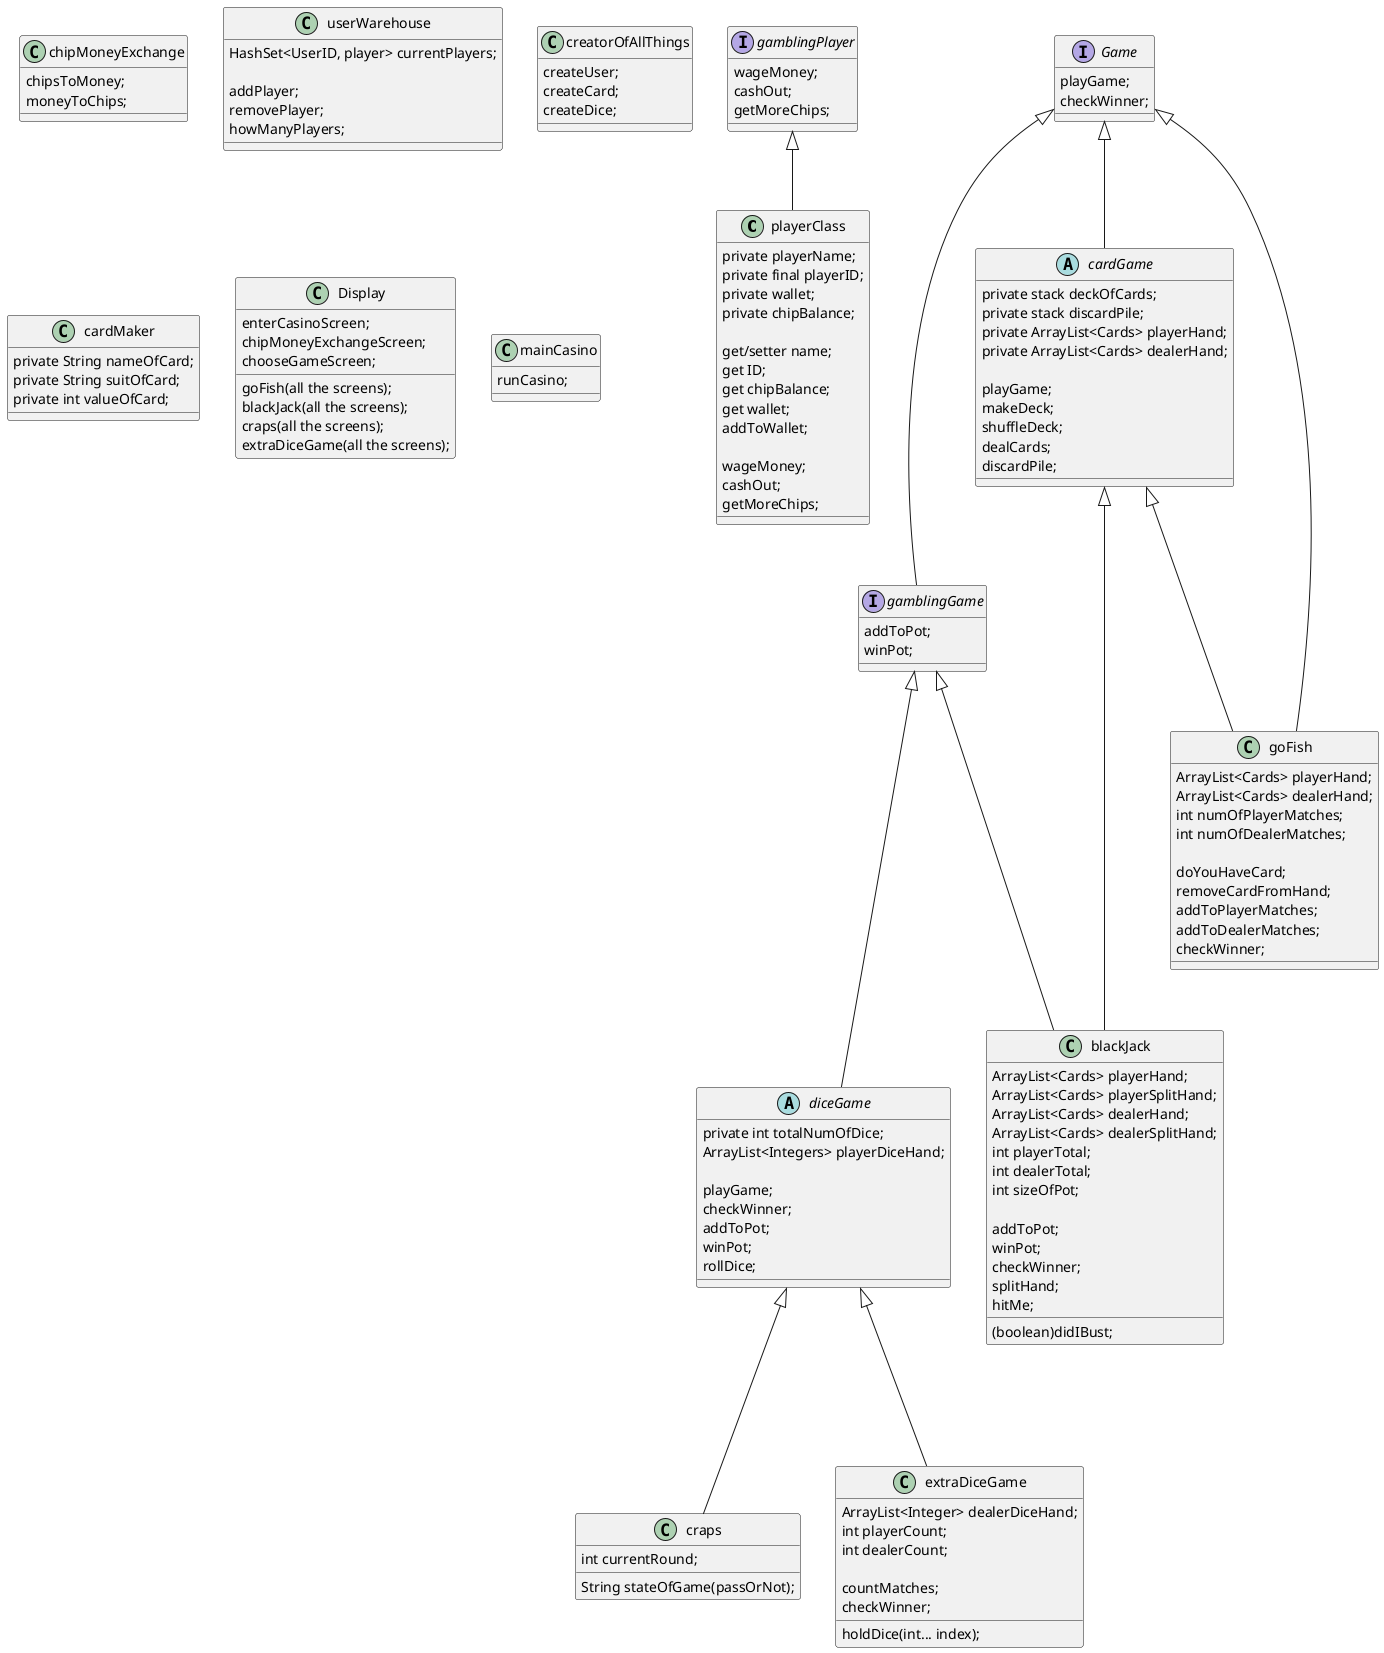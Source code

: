 @startuml
'https://plantuml.com/sequence-diagram

class playerClass {
private playerName;
private final playerID;
private wallet;
private chipBalance;

get/setter name;
get ID;
get chipBalance;
get wallet;
addToWallet;

wageMoney;
cashOut;
getMoreChips;
}

interface Game {
playGame;
checkWinner;
}

interface gamblingGame {
addToPot;
winPot;
}

interface gamblingPlayer {
wageMoney;
cashOut;
getMoreChips;
}

abstract class cardGame {
private stack deckOfCards;
private stack discardPile;
private ArrayList<Cards> playerHand;
private ArrayList<Cards> dealerHand;

playGame;
makeDeck;
shuffleDeck;
dealCards;
discardPile;
}

abstract class diceGame {
private int totalNumOfDice;
ArrayList<Integers> playerDiceHand;

playGame;
checkWinner;
addToPot;
winPot;
rollDice;
}

class chipMoneyExchange {
chipsToMoney;
moneyToChips;
}

class goFish {
ArrayList<Cards> playerHand;
ArrayList<Cards> dealerHand;
int numOfPlayerMatches;
int numOfDealerMatches;

doYouHaveCard;
removeCardFromHand;
addToPlayerMatches;
addToDealerMatches;
checkWinner;
}

class blackJack {
ArrayList<Cards> playerHand;
ArrayList<Cards> playerSplitHand;
ArrayList<Cards> dealerHand;
ArrayList<Cards> dealerSplitHand;
int playerTotal;
int dealerTotal;
int sizeOfPot;

addToPot;
winPot;
checkWinner;
splitHand;
hitMe;
(boolean)didIBust;
}

class craps {
String stateOfGame(passOrNot);
int currentRound;
}

class extraDiceGame {
ArrayList<Integer> dealerDiceHand;
int playerCount;
int dealerCount;

countMatches;
checkWinner;
holdDice(int... index);
}

class userWarehouse {
HashSet<UserID, player> currentPlayers;

addPlayer;
removePlayer;
howManyPlayers;
}

class creatorOfAllThings {
createUser;
createCard;
createDice;
}

class cardMaker {
private String nameOfCard;
private String suitOfCard;
private int valueOfCard;
}

class Display {
enterCasinoScreen;
chipMoneyExchangeScreen;
chooseGameScreen;
goFish(all the screens);
blackJack(all the screens);
craps(all the screens);
extraDiceGame(all the screens);
}


class mainCasino {
runCasino;
}

diceGame <|--- craps
diceGame <|--- extraDiceGame

cardGame <|--- goFish
cardGame <|--- blackJack

Game <|--- gamblingGame
Game <|--- goFish

gamblingGame <|--- blackJack
gamblingGame <|--- diceGame

gamblingPlayer <|-- playerClass

Game <|-- cardGame



'Alice -> Bob: Authentication Request
'Bob --> Alice: Authentication Response
'
'Alice -> Bob: Another authentication Request
'Alice <-- Bob: another authentication Response

@enduml